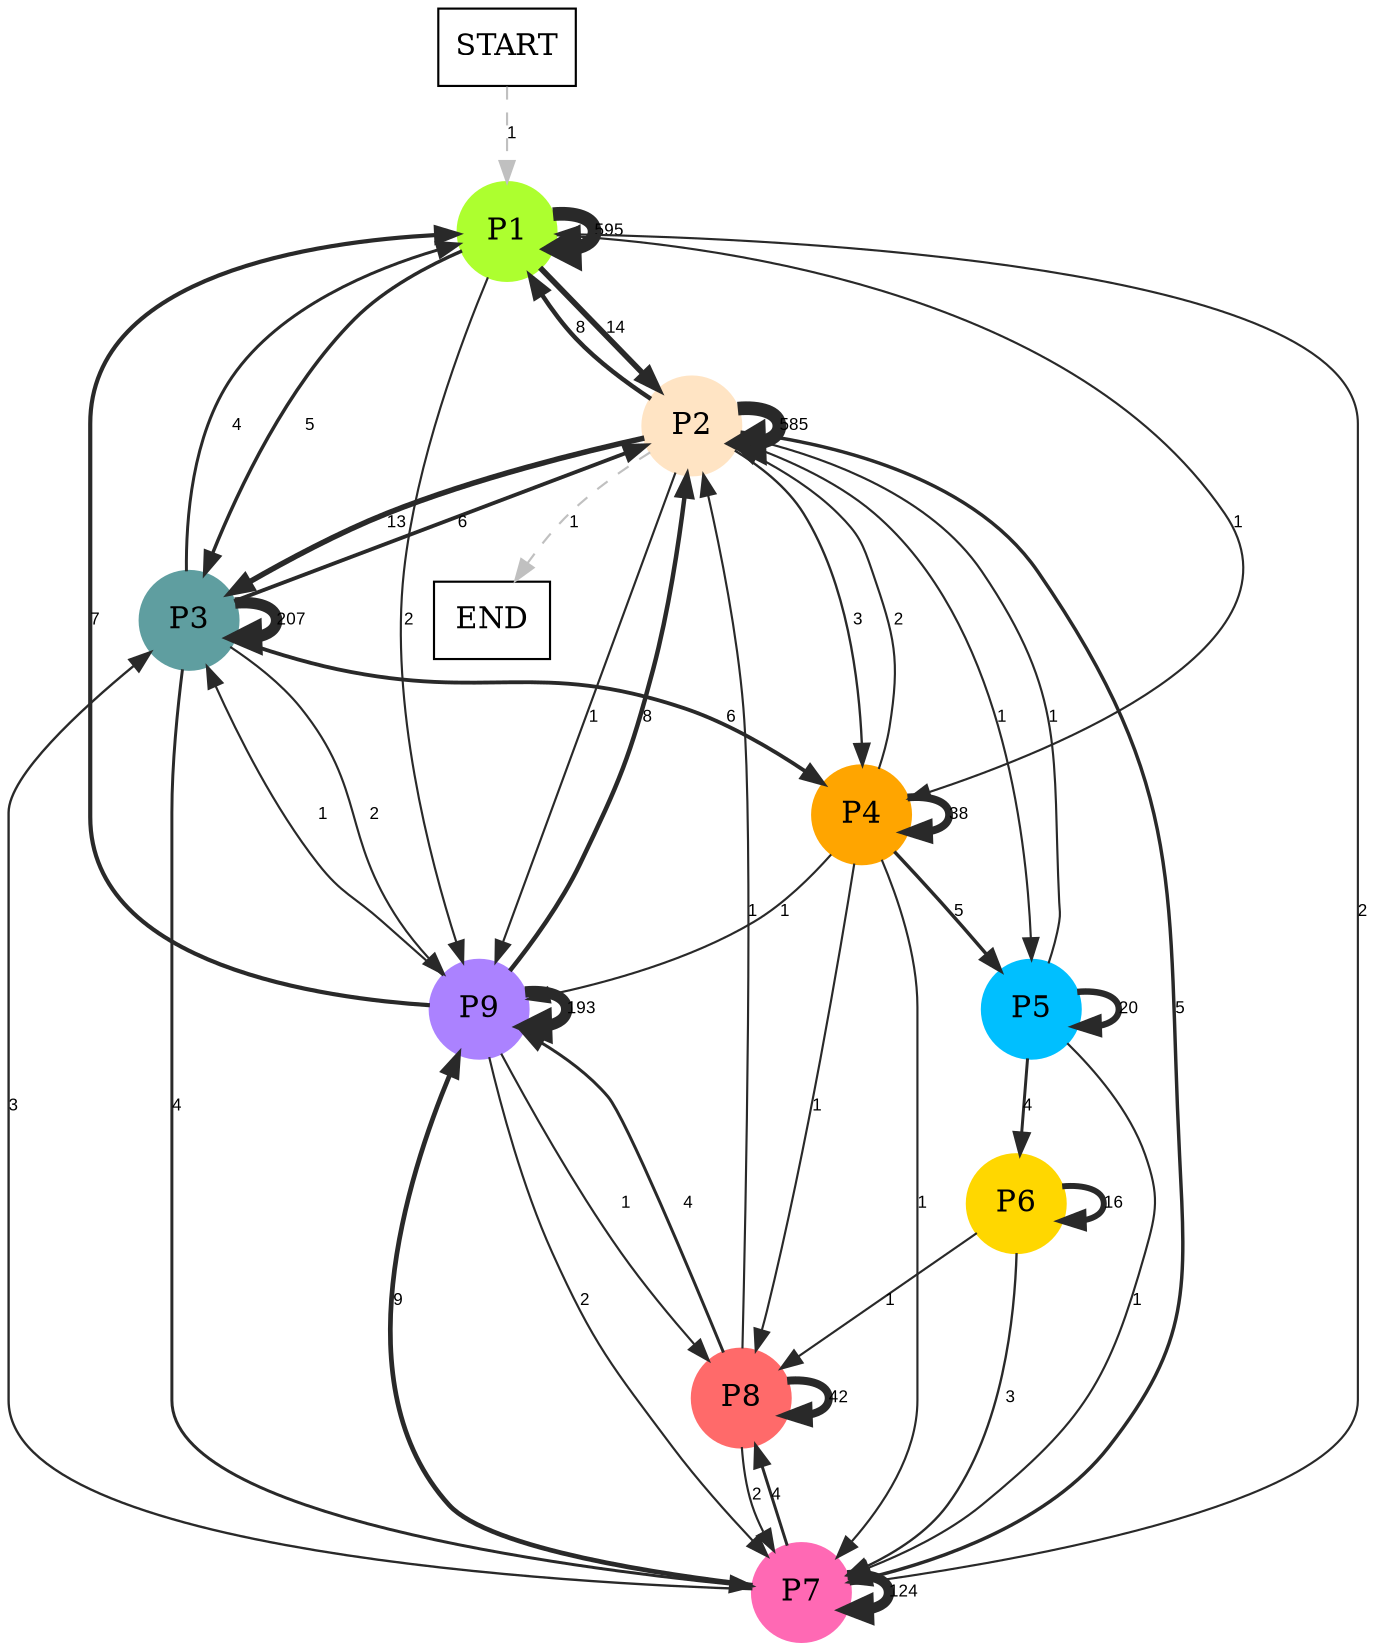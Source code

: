 digraph graphname {
	dpi = 150
	size="16,11!";
	margin = 0;
"P1" [shape=circle, color=greenyellow, style=filled]"P2" [shape=circle, color=bisque, style=filled]"P3" [shape=circle, color=cadetblue, style=filled]"P4" [shape=circle, color=orange, style=filled]"P5" [shape=circle, color=deepskyblue, style=filled]"P6" [shape=circle, color=gold, style=filled]"P7" [shape=circle, color=hotpink, style=filled]"P8" [shape=circle, color=indianred1, style=filled]"P9" [shape=circle, color=mediumpurple1, style=filled]"START" [shape=box, fillcolor=white, style=filled, color=black]"END" [shape=box, fillcolor=white, style=filled, color=black]"P1" -> "P1" [ color=grey16 penwidth = "6.38856140554563"label ="595" labelfloat=false fontname="Arial" fontsize=8]
"P1" -> "P2" [ color=grey16 penwidth = "2.6390573296152584"label ="14" labelfloat=false fontname="Arial" fontsize=8]
"P1" -> "P3" [ color=grey16 penwidth = "1.6094379124341003"label ="5" labelfloat=false fontname="Arial" fontsize=8]
"P1" -> "P4" [ color=grey16 penwidth = "1"label ="1" labelfloat=false fontname="Arial" fontsize=8]
"P1" -> "P9" [ color=grey16 penwidth = "1"label ="2" labelfloat=false fontname="Arial" fontsize=8]
"P2" -> "P1" [ color=grey16 penwidth = "2.0794415416798357"label ="8" labelfloat=false fontname="Arial" fontsize=8]
"P2" -> "P2" [ color=grey16 penwidth = "6.371611847231857"label ="585" labelfloat=false fontname="Arial" fontsize=8]
"P2" -> "P3" [ color=grey16 penwidth = "2.5649493574615367"label ="13" labelfloat=false fontname="Arial" fontsize=8]
"P2" -> "P4" [ color=grey16 penwidth = "1.0986122886681098"label ="3" labelfloat=false fontname="Arial" fontsize=8]
"P2" -> "P5" [ color=grey16 penwidth = "1"label ="1" labelfloat=false fontname="Arial" fontsize=8]
"P2" -> "P7" [ color=grey16 penwidth = "1.6094379124341003"label ="5" labelfloat=false fontname="Arial" fontsize=8]
"P2" -> "P9" [ color=grey16 penwidth = "1"label ="1" labelfloat=false fontname="Arial" fontsize=8]
"P2" -> "END" [ style = dashed color=grey label ="1" labelfloat=false fontname="Arial" fontsize=8]
"P3" -> "P1" [ color=grey16 penwidth = "1.3862943611198906"label ="4" labelfloat=false fontname="Arial" fontsize=8]
"P3" -> "P2" [ color=grey16 penwidth = "1.791759469228055"label ="6" labelfloat=false fontname="Arial" fontsize=8]
"P3" -> "P3" [ color=grey16 penwidth = "5.332718793265369"label ="207" labelfloat=false fontname="Arial" fontsize=8]
"P3" -> "P4" [ color=grey16 penwidth = "1.791759469228055"label ="6" labelfloat=false fontname="Arial" fontsize=8]
"P3" -> "P7" [ color=grey16 penwidth = "1.3862943611198906"label ="4" labelfloat=false fontname="Arial" fontsize=8]
"P3" -> "P9" [ color=grey16 penwidth = "1"label ="2" labelfloat=false fontname="Arial" fontsize=8]
"P4" -> "P2" [ color=grey16 penwidth = "1"label ="2" labelfloat=false fontname="Arial" fontsize=8]
"P4" -> "P4" [ color=grey16 penwidth = "3.6375861597263857"label ="38" labelfloat=false fontname="Arial" fontsize=8]
"P4" -> "P5" [ color=grey16 penwidth = "1.6094379124341003"label ="5" labelfloat=false fontname="Arial" fontsize=8]
"P4" -> "P7" [ color=grey16 penwidth = "1"label ="1" labelfloat=false fontname="Arial" fontsize=8]
"P4" -> "P8" [ color=grey16 penwidth = "1"label ="1" labelfloat=false fontname="Arial" fontsize=8]
"P4" -> "P9" [ color=grey16 penwidth = "1"label ="1" labelfloat=false fontname="Arial" fontsize=8]
"P5" -> "P2" [ color=grey16 penwidth = "1"label ="1" labelfloat=false fontname="Arial" fontsize=8]
"P5" -> "P5" [ color=grey16 penwidth = "2.995732273553991"label ="20" labelfloat=false fontname="Arial" fontsize=8]
"P5" -> "P6" [ color=grey16 penwidth = "1.3862943611198906"label ="4" labelfloat=false fontname="Arial" fontsize=8]
"P5" -> "P7" [ color=grey16 penwidth = "1"label ="1" labelfloat=false fontname="Arial" fontsize=8]
"P6" -> "P6" [ color=grey16 penwidth = "2.772588722239781"label ="16" labelfloat=false fontname="Arial" fontsize=8]
"P6" -> "P7" [ color=grey16 penwidth = "1.0986122886681098"label ="3" labelfloat=false fontname="Arial" fontsize=8]
"P6" -> "P8" [ color=grey16 penwidth = "1"label ="1" labelfloat=false fontname="Arial" fontsize=8]
"P7" -> "P1" [ color=grey16 penwidth = "1"label ="2" labelfloat=false fontname="Arial" fontsize=8]
"P7" -> "P3" [ color=grey16 penwidth = "1.0986122886681098"label ="3" labelfloat=false fontname="Arial" fontsize=8]
"P7" -> "P7" [ color=grey16 penwidth = "4.820281565605037"label ="124" labelfloat=false fontname="Arial" fontsize=8]
"P7" -> "P8" [ color=grey16 penwidth = "1.3862943611198906"label ="4" labelfloat=false fontname="Arial" fontsize=8]
"P7" -> "P9" [ color=grey16 penwidth = "2.1972245773362196"label ="9" labelfloat=false fontname="Arial" fontsize=8]
"P8" -> "P2" [ color=grey16 penwidth = "1"label ="1" labelfloat=false fontname="Arial" fontsize=8]
"P8" -> "P7" [ color=grey16 penwidth = "1"label ="2" labelfloat=false fontname="Arial" fontsize=8]
"P8" -> "P8" [ color=grey16 penwidth = "3.7376696182833684"label ="42" labelfloat=false fontname="Arial" fontsize=8]
"P8" -> "P9" [ color=grey16 penwidth = "1.3862943611198906"label ="4" labelfloat=false fontname="Arial" fontsize=8]
"P9" -> "P1" [ color=grey16 penwidth = "1.9459101490553132"label ="7" labelfloat=false fontname="Arial" fontsize=8]
"P9" -> "P2" [ color=grey16 penwidth = "2.0794415416798357"label ="8" labelfloat=false fontname="Arial" fontsize=8]
"P9" -> "P3" [ color=grey16 penwidth = "1"label ="1" labelfloat=false fontname="Arial" fontsize=8]
"P9" -> "P7" [ color=grey16 penwidth = "1"label ="2" labelfloat=false fontname="Arial" fontsize=8]
"P9" -> "P8" [ color=grey16 penwidth = "1"label ="1" labelfloat=false fontname="Arial" fontsize=8]
"P9" -> "P9" [ color=grey16 penwidth = "5.262690188904886"label ="193" labelfloat=false fontname="Arial" fontsize=8]
"START" -> "P1" [ style = dashed color=grey label ="1" labelfloat=false fontname="Arial" fontsize=8]
}